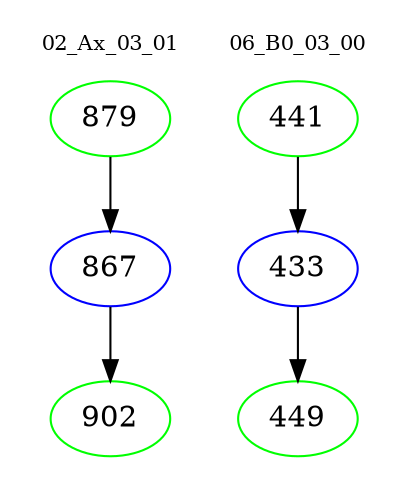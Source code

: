 digraph{
subgraph cluster_0 {
color = white
label = "02_Ax_03_01";
fontsize=10;
T0_879 [label="879", color="green"]
T0_879 -> T0_867 [color="black"]
T0_867 [label="867", color="blue"]
T0_867 -> T0_902 [color="black"]
T0_902 [label="902", color="green"]
}
subgraph cluster_1 {
color = white
label = "06_B0_03_00";
fontsize=10;
T1_441 [label="441", color="green"]
T1_441 -> T1_433 [color="black"]
T1_433 [label="433", color="blue"]
T1_433 -> T1_449 [color="black"]
T1_449 [label="449", color="green"]
}
}

